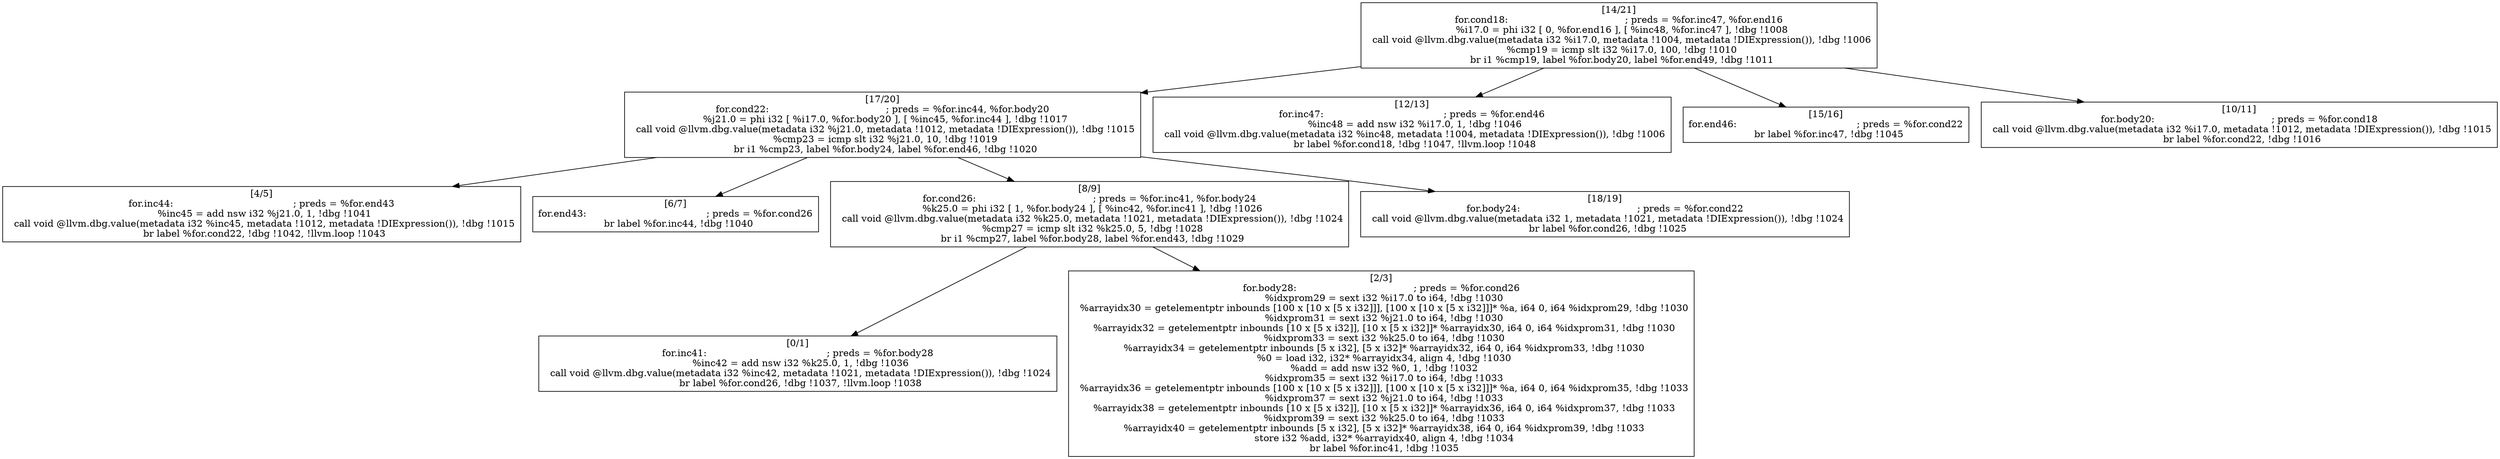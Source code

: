 
digraph G {


node282 [label="[17/20]
for.cond22:                                       ; preds = %for.inc44, %for.body20
  %j21.0 = phi i32 [ %i17.0, %for.body20 ], [ %inc45, %for.inc44 ], !dbg !1017
  call void @llvm.dbg.value(metadata i32 %j21.0, metadata !1012, metadata !DIExpression()), !dbg !1015
  %cmp23 = icmp slt i32 %j21.0, 10, !dbg !1019
  br i1 %cmp23, label %for.body24, label %for.end46, !dbg !1020
",shape=rectangle ]
node280 [label="[4/5]
for.inc44:                                        ; preds = %for.end43
  %inc45 = add nsw i32 %j21.0, 1, !dbg !1041
  call void @llvm.dbg.value(metadata i32 %inc45, metadata !1012, metadata !DIExpression()), !dbg !1015
  br label %for.cond22, !dbg !1042, !llvm.loop !1043
",shape=rectangle ]
node281 [label="[6/7]
for.end43:                                        ; preds = %for.cond26
  br label %for.inc44, !dbg !1040
",shape=rectangle ]
node278 [label="[0/1]
for.inc41:                                        ; preds = %for.body28
  %inc42 = add nsw i32 %k25.0, 1, !dbg !1036
  call void @llvm.dbg.value(metadata i32 %inc42, metadata !1021, metadata !DIExpression()), !dbg !1024
  br label %for.cond26, !dbg !1037, !llvm.loop !1038
",shape=rectangle ]
node273 [label="[12/13]
for.inc47:                                        ; preds = %for.end46
  %inc48 = add nsw i32 %i17.0, 1, !dbg !1046
  call void @llvm.dbg.value(metadata i32 %inc48, metadata !1004, metadata !DIExpression()), !dbg !1006
  br label %for.cond18, !dbg !1047, !llvm.loop !1048
",shape=rectangle ]
node279 [label="[8/9]
for.cond26:                                       ; preds = %for.inc41, %for.body24
  %k25.0 = phi i32 [ 1, %for.body24 ], [ %inc42, %for.inc41 ], !dbg !1026
  call void @llvm.dbg.value(metadata i32 %k25.0, metadata !1021, metadata !DIExpression()), !dbg !1024
  %cmp27 = icmp slt i32 %k25.0, 5, !dbg !1028
  br i1 %cmp27, label %for.body28, label %for.end43, !dbg !1029
",shape=rectangle ]
node275 [label="[15/16]
for.end46:                                        ; preds = %for.cond22
  br label %for.inc47, !dbg !1045
",shape=rectangle ]
node277 [label="[2/3]
for.body28:                                       ; preds = %for.cond26
  %idxprom29 = sext i32 %i17.0 to i64, !dbg !1030
  %arrayidx30 = getelementptr inbounds [100 x [10 x [5 x i32]]], [100 x [10 x [5 x i32]]]* %a, i64 0, i64 %idxprom29, !dbg !1030
  %idxprom31 = sext i32 %j21.0 to i64, !dbg !1030
  %arrayidx32 = getelementptr inbounds [10 x [5 x i32]], [10 x [5 x i32]]* %arrayidx30, i64 0, i64 %idxprom31, !dbg !1030
  %idxprom33 = sext i32 %k25.0 to i64, !dbg !1030
  %arrayidx34 = getelementptr inbounds [5 x i32], [5 x i32]* %arrayidx32, i64 0, i64 %idxprom33, !dbg !1030
  %0 = load i32, i32* %arrayidx34, align 4, !dbg !1030
  %add = add nsw i32 %0, 1, !dbg !1032
  %idxprom35 = sext i32 %i17.0 to i64, !dbg !1033
  %arrayidx36 = getelementptr inbounds [100 x [10 x [5 x i32]]], [100 x [10 x [5 x i32]]]* %a, i64 0, i64 %idxprom35, !dbg !1033
  %idxprom37 = sext i32 %j21.0 to i64, !dbg !1033
  %arrayidx38 = getelementptr inbounds [10 x [5 x i32]], [10 x [5 x i32]]* %arrayidx36, i64 0, i64 %idxprom37, !dbg !1033
  %idxprom39 = sext i32 %k25.0 to i64, !dbg !1033
  %arrayidx40 = getelementptr inbounds [5 x i32], [5 x i32]* %arrayidx38, i64 0, i64 %idxprom39, !dbg !1033
  store i32 %add, i32* %arrayidx40, align 4, !dbg !1034
  br label %for.inc41, !dbg !1035
",shape=rectangle ]
node272 [label="[10/11]
for.body20:                                       ; preds = %for.cond18
  call void @llvm.dbg.value(metadata i32 %i17.0, metadata !1012, metadata !DIExpression()), !dbg !1015
  br label %for.cond22, !dbg !1016
",shape=rectangle ]
node274 [label="[18/19]
for.body24:                                       ; preds = %for.cond22
  call void @llvm.dbg.value(metadata i32 1, metadata !1021, metadata !DIExpression()), !dbg !1024
  br label %for.cond26, !dbg !1025
",shape=rectangle ]
node276 [label="[14/21]
for.cond18:                                       ; preds = %for.inc47, %for.end16
  %i17.0 = phi i32 [ 0, %for.end16 ], [ %inc48, %for.inc47 ], !dbg !1008
  call void @llvm.dbg.value(metadata i32 %i17.0, metadata !1004, metadata !DIExpression()), !dbg !1006
  %cmp19 = icmp slt i32 %i17.0, 100, !dbg !1010
  br i1 %cmp19, label %for.body20, label %for.end49, !dbg !1011
",shape=rectangle ]

node282->node281 [ ]
node282->node279 [ ]
node282->node274 [ ]
node276->node275 [ ]
node282->node280 [ ]
node276->node272 [ ]
node276->node273 [ ]
node276->node282 [ ]
node279->node277 [ ]
node279->node278 [ ]


}
